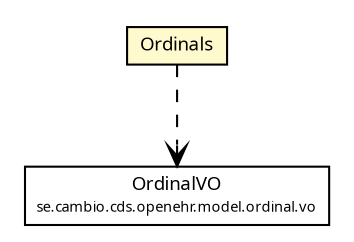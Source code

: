 #!/usr/local/bin/dot
#
# Class diagram 
# Generated by UMLGraph version R5_6 (http://www.umlgraph.org/)
#

digraph G {
	edge [fontname="Trebuchet MS",fontsize=10,labelfontname="Trebuchet MS",labelfontsize=10];
	node [fontname="Trebuchet MS",fontsize=10,shape=plaintext];
	nodesep=0.25;
	ranksep=0.5;
	// se.cambio.cds.openehr.model.ordinal.vo.OrdinalVO
	c266500 [label=<<table title="se.cambio.cds.openehr.model.ordinal.vo.OrdinalVO" border="0" cellborder="1" cellspacing="0" cellpadding="2" port="p" href="../../model/ordinal/vo/OrdinalVO.html">
		<tr><td><table border="0" cellspacing="0" cellpadding="1">
<tr><td align="center" balign="center"><font face="Trebuchet MS"> OrdinalVO </font></td></tr>
<tr><td align="center" balign="center"><font face="Trebuchet MS" point-size="7.0"> se.cambio.cds.openehr.model.ordinal.vo </font></td></tr>
		</table></td></tr>
		</table>>, URL="../../model/ordinal/vo/OrdinalVO.html", fontname="Trebuchet MS", fontcolor="black", fontsize=9.0];
	// se.cambio.cds.openehr.view.applicationobjects.Ordinals
	c266520 [label=<<table title="se.cambio.cds.openehr.view.applicationobjects.Ordinals" border="0" cellborder="1" cellspacing="0" cellpadding="2" port="p" bgcolor="lemonChiffon" href="./Ordinals.html">
		<tr><td><table border="0" cellspacing="0" cellpadding="1">
<tr><td align="center" balign="center"><font face="Trebuchet MS"> Ordinals </font></td></tr>
		</table></td></tr>
		</table>>, URL="./Ordinals.html", fontname="Trebuchet MS", fontcolor="black", fontsize=9.0];
	// se.cambio.cds.openehr.view.applicationobjects.Ordinals DEPEND se.cambio.cds.openehr.model.ordinal.vo.OrdinalVO
	c266520:p -> c266500:p [taillabel="", label="", headlabel="", fontname="Trebuchet MS", fontcolor="black", fontsize=10.0, color="black", arrowhead=open, style=dashed];
}

